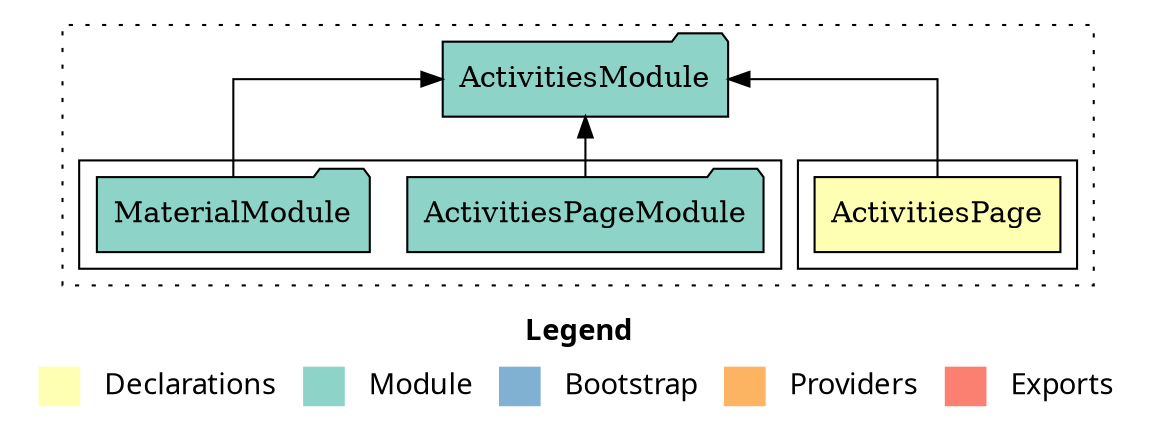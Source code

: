 digraph dependencies { node [shape="rect", style="filled", colorscheme=set312]; ranksep=0.4; compound=false; remincross=true; splines=true; splines=ortho; rankdir=LR; rankdir=TB; rankdir=BT; label=<<table BORDER="0"> <tr> <td colspan="5" align="center"><b>Legend</b></td> </tr> <tr> <td> <table BORDER="0"> <tr> <td bgcolor="#ffffb3" width="20"></td> <td>  Declarations</td> </tr> </table> </td> <td> <table BORDER="0"> <tr> <td bgcolor="#8dd3c7" width="20"></td> <td>  Module</td> </tr> </table> </td> <td> <table BORDER="0"> <tr> <td bgcolor="#80b1d3" width="20"></td> <td>  Bootstrap</td> </tr> </table> </td> <td> <table BORDER="0"> <tr> <td bgcolor="#fdb462" width="20"></td> <td>  Providers</td> </tr> </table> </td> <td> <table BORDER="0"> <tr> <td bgcolor="#fb8072" width="20"></td> <td>  Exports</td> </tr> </table> </td> </tr></table>>; ratio=compress; fontname="sans-serif";  subgraph "cluster_ActivitiesModule" { label=""; style="dotted";node [shape="folder", fillcolor=1]; subgraph cluster_ActivitiesModule_declarations { style="solid";node [style="filled", shape="rect"]; node [fillcolor=2]; "ActivitiesPage"; }  "ActivitiesPage" -> "ActivitiesModule" [style="solid", lhead="cluster_ActivitiesModule" ltail="cluster_ActivitiesModule_declarations"]; subgraph "cluster_ActivitiesModule_ActivitiesPage_providers" { style="solid";  }    subgraph cluster_ActivitiesModule_imports { style="solid"; node [style="filled", fillcolor=1, shape="rect"];    "ActivitiesPageModule" [label="ActivitiesPageModule", shape="folder"];    "MaterialModule" [label="MaterialModule", shape="folder"];   }    "ActivitiesPageModule" -> "ActivitiesModule" [lhead="cluster_ActivitiesModule", ltail="cluster_ActivitiesModule_imports"];    "MaterialModule" -> "ActivitiesModule" [lhead="cluster_ActivitiesModule", ltail="cluster_ActivitiesModule_imports"];     subgraph cluster_ActivitiesModule_exports { style="solid";node [style="filled", fillcolor=4, shape="rect"];}    subgraph cluster_ActivitiesModule_bootstrap { style="solid"; node [style="filled", fillcolor=5, shape="rect"];  }    subgraph cluster_ActivitiesModule_providers { style="solid"; node [style="filled", fillcolor=6, shape="rect"];   }     }  }